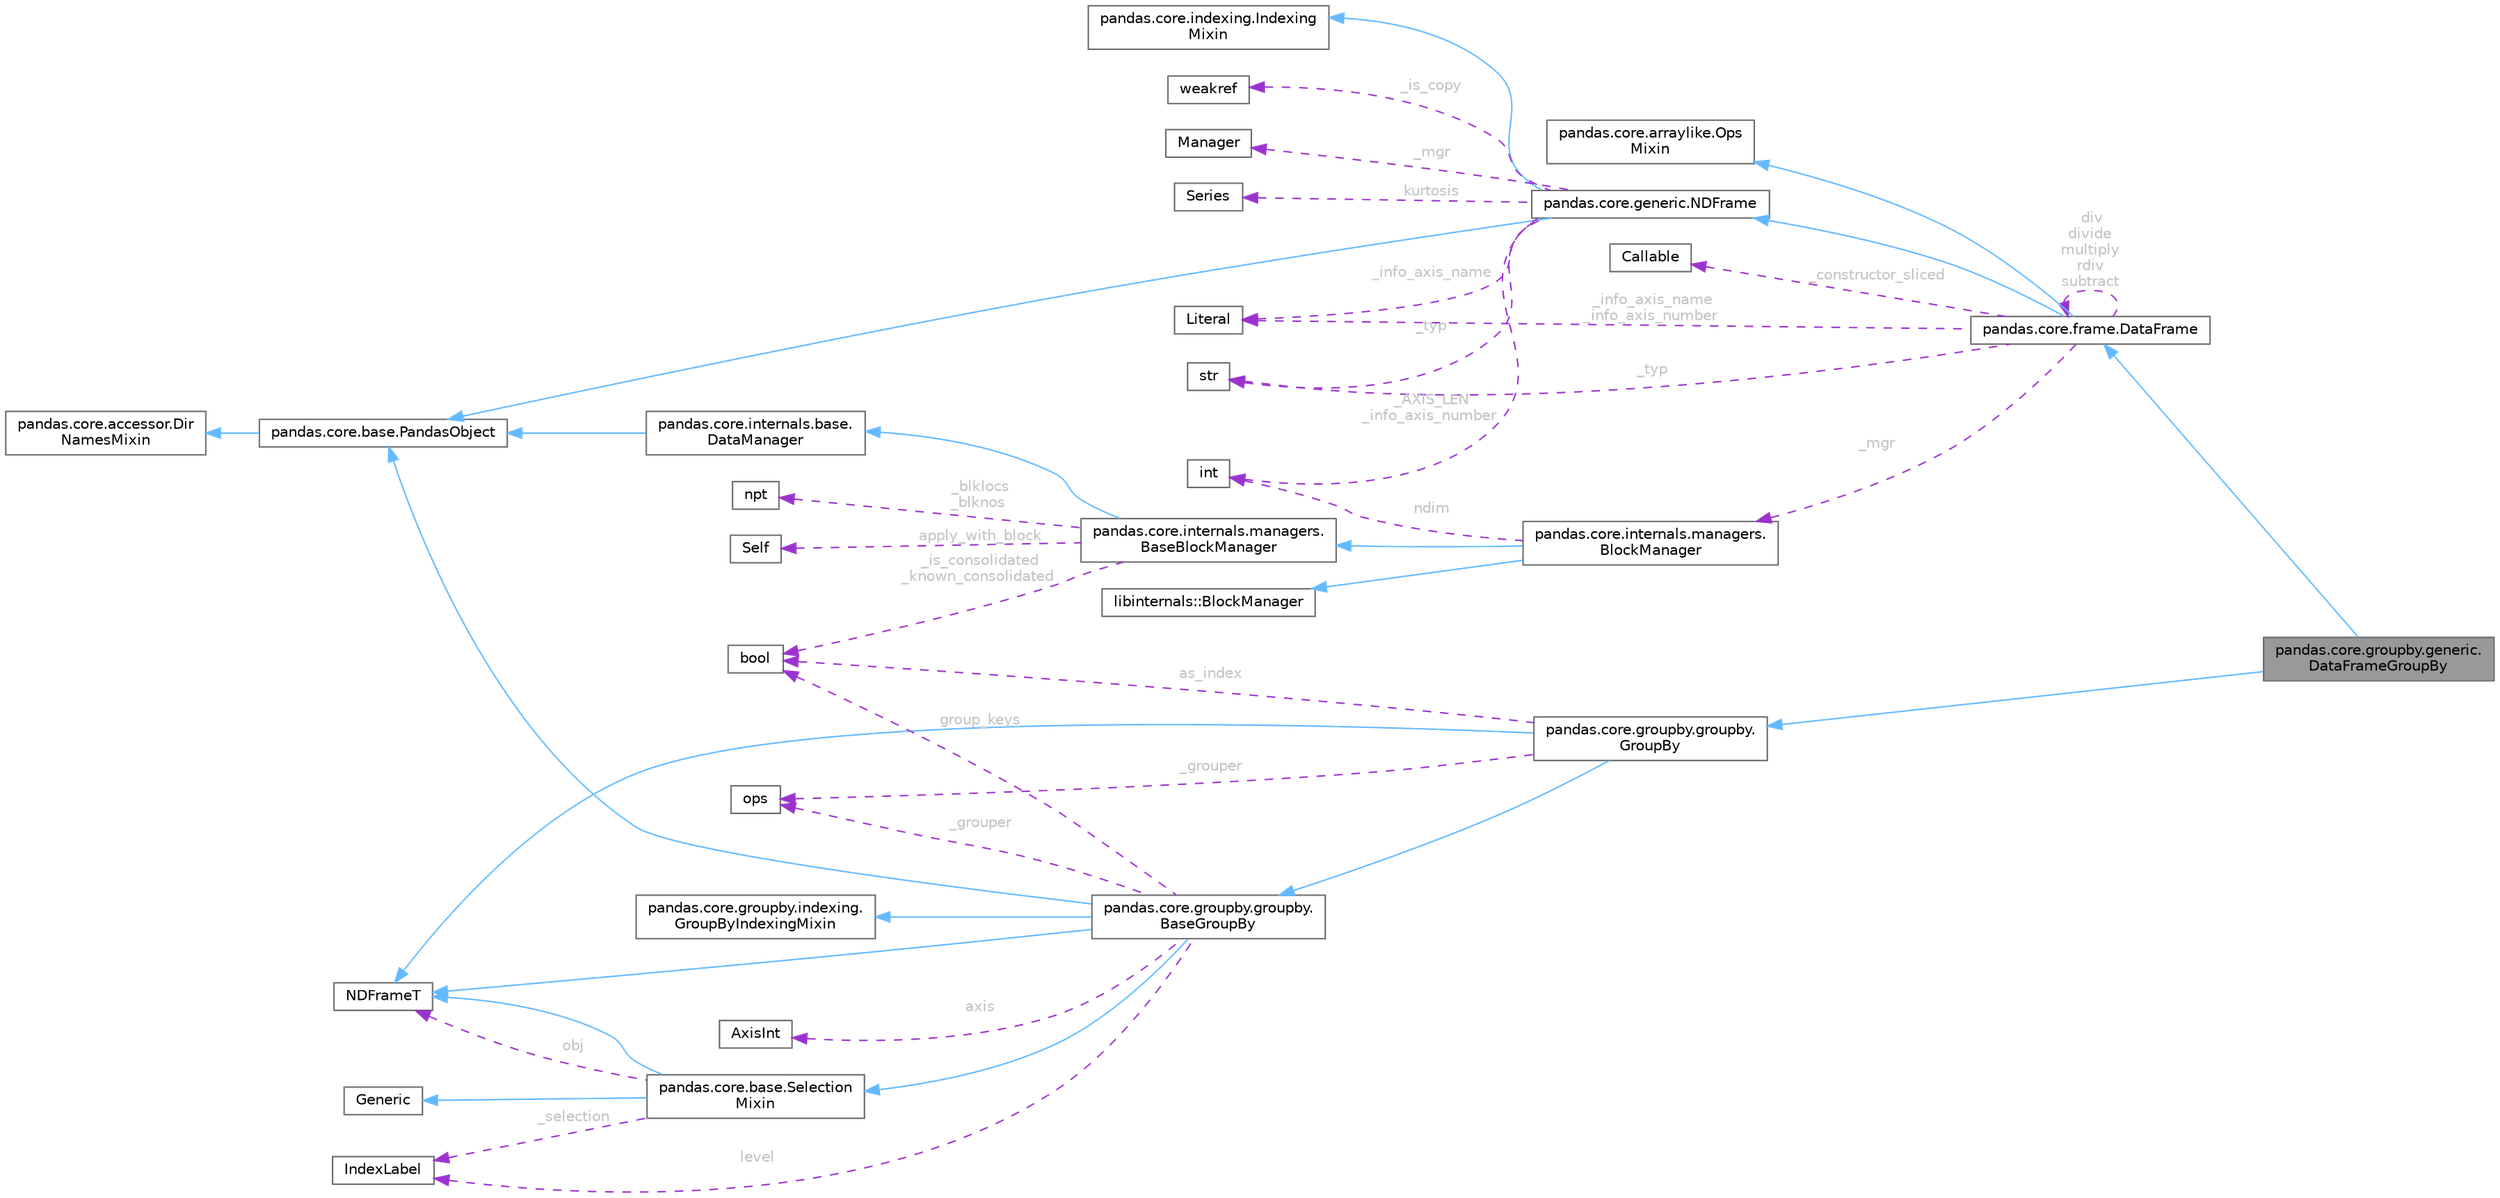 digraph "pandas.core.groupby.generic.DataFrameGroupBy"
{
 // LATEX_PDF_SIZE
  bgcolor="transparent";
  edge [fontname=Helvetica,fontsize=10,labelfontname=Helvetica,labelfontsize=10];
  node [fontname=Helvetica,fontsize=10,shape=box,height=0.2,width=0.4];
  rankdir="LR";
  Node1 [id="Node000001",label="pandas.core.groupby.generic.\lDataFrameGroupBy",height=0.2,width=0.4,color="gray40", fillcolor="grey60", style="filled", fontcolor="black",tooltip=" "];
  Node2 -> Node1 [id="edge43_Node000001_Node000002",dir="back",color="steelblue1",style="solid",tooltip=" "];
  Node2 [id="Node000002",label="pandas.core.groupby.groupby.\lGroupBy",height=0.2,width=0.4,color="gray40", fillcolor="white", style="filled",URL="$classpandas_1_1core_1_1groupby_1_1groupby_1_1GroupBy.html",tooltip=" "];
  Node3 -> Node2 [id="edge44_Node000002_Node000003",dir="back",color="steelblue1",style="solid",tooltip=" "];
  Node3 [id="Node000003",label="pandas.core.groupby.groupby.\lBaseGroupBy",height=0.2,width=0.4,color="gray40", fillcolor="white", style="filled",URL="$classpandas_1_1core_1_1groupby_1_1groupby_1_1BaseGroupBy.html",tooltip=" "];
  Node4 -> Node3 [id="edge45_Node000003_Node000004",dir="back",color="steelblue1",style="solid",tooltip=" "];
  Node4 [id="Node000004",label="pandas.core.base.PandasObject",height=0.2,width=0.4,color="gray40", fillcolor="white", style="filled",URL="$classpandas_1_1core_1_1base_1_1PandasObject.html",tooltip=" "];
  Node5 -> Node4 [id="edge46_Node000004_Node000005",dir="back",color="steelblue1",style="solid",tooltip=" "];
  Node5 [id="Node000005",label="pandas.core.accessor.Dir\lNamesMixin",height=0.2,width=0.4,color="gray40", fillcolor="white", style="filled",URL="$classpandas_1_1core_1_1accessor_1_1DirNamesMixin.html",tooltip=" "];
  Node6 -> Node3 [id="edge47_Node000003_Node000006",dir="back",color="steelblue1",style="solid",tooltip=" "];
  Node6 [id="Node000006",label="pandas.core.base.Selection\lMixin",height=0.2,width=0.4,color="gray40", fillcolor="white", style="filled",URL="$classpandas_1_1core_1_1base_1_1SelectionMixin.html",tooltip=" "];
  Node7 -> Node6 [id="edge48_Node000006_Node000007",dir="back",color="steelblue1",style="solid",tooltip=" "];
  Node7 [id="Node000007",label="Generic",height=0.2,width=0.4,color="gray40", fillcolor="white", style="filled",tooltip=" "];
  Node8 -> Node6 [id="edge49_Node000006_Node000008",dir="back",color="steelblue1",style="solid",tooltip=" "];
  Node8 [id="Node000008",label="NDFrameT",height=0.2,width=0.4,color="gray40", fillcolor="white", style="filled",tooltip=" "];
  Node8 -> Node6 [id="edge50_Node000006_Node000008",dir="back",color="darkorchid3",style="dashed",tooltip=" ",label=" obj",fontcolor="grey" ];
  Node9 -> Node6 [id="edge51_Node000006_Node000009",dir="back",color="darkorchid3",style="dashed",tooltip=" ",label=" _selection",fontcolor="grey" ];
  Node9 [id="Node000009",label="IndexLabel",height=0.2,width=0.4,color="gray40", fillcolor="white", style="filled",tooltip=" "];
  Node8 -> Node3 [id="edge52_Node000003_Node000008",dir="back",color="steelblue1",style="solid",tooltip=" "];
  Node10 -> Node3 [id="edge53_Node000003_Node000010",dir="back",color="steelblue1",style="solid",tooltip=" "];
  Node10 [id="Node000010",label="pandas.core.groupby.indexing.\lGroupByIndexingMixin",height=0.2,width=0.4,color="gray40", fillcolor="white", style="filled",URL="$classpandas_1_1core_1_1groupby_1_1indexing_1_1GroupByIndexingMixin.html",tooltip=" "];
  Node11 -> Node3 [id="edge54_Node000003_Node000011",dir="back",color="darkorchid3",style="dashed",tooltip=" ",label=" axis",fontcolor="grey" ];
  Node11 [id="Node000011",label="AxisInt",height=0.2,width=0.4,color="gray40", fillcolor="white", style="filled",tooltip=" "];
  Node12 -> Node3 [id="edge55_Node000003_Node000012",dir="back",color="darkorchid3",style="dashed",tooltip=" ",label=" _grouper",fontcolor="grey" ];
  Node12 [id="Node000012",label="ops",height=0.2,width=0.4,color="gray40", fillcolor="white", style="filled",tooltip=" "];
  Node9 -> Node3 [id="edge56_Node000003_Node000009",dir="back",color="darkorchid3",style="dashed",tooltip=" ",label=" level",fontcolor="grey" ];
  Node13 -> Node3 [id="edge57_Node000003_Node000013",dir="back",color="darkorchid3",style="dashed",tooltip=" ",label=" group_keys",fontcolor="grey" ];
  Node13 [id="Node000013",label="bool",height=0.2,width=0.4,color="gray40", fillcolor="white", style="filled",tooltip=" "];
  Node8 -> Node2 [id="edge58_Node000002_Node000008",dir="back",color="steelblue1",style="solid",tooltip=" "];
  Node12 -> Node2 [id="edge59_Node000002_Node000012",dir="back",color="darkorchid3",style="dashed",tooltip=" ",label=" _grouper",fontcolor="grey" ];
  Node13 -> Node2 [id="edge60_Node000002_Node000013",dir="back",color="darkorchid3",style="dashed",tooltip=" ",label=" as_index",fontcolor="grey" ];
  Node14 -> Node1 [id="edge61_Node000001_Node000014",dir="back",color="steelblue1",style="solid",tooltip=" "];
  Node14 [id="Node000014",label="pandas.core.frame.DataFrame",height=0.2,width=0.4,color="gray40", fillcolor="white", style="filled",URL="$classpandas_1_1core_1_1frame_1_1DataFrame.html",tooltip=" "];
  Node15 -> Node14 [id="edge62_Node000014_Node000015",dir="back",color="steelblue1",style="solid",tooltip=" "];
  Node15 [id="Node000015",label="pandas.core.generic.NDFrame",height=0.2,width=0.4,color="gray40", fillcolor="white", style="filled",URL="$classpandas_1_1core_1_1generic_1_1NDFrame.html",tooltip=" "];
  Node4 -> Node15 [id="edge63_Node000015_Node000004",dir="back",color="steelblue1",style="solid",tooltip=" "];
  Node16 -> Node15 [id="edge64_Node000015_Node000016",dir="back",color="steelblue1",style="solid",tooltip=" "];
  Node16 [id="Node000016",label="pandas.core.indexing.Indexing\lMixin",height=0.2,width=0.4,color="gray40", fillcolor="white", style="filled",URL="$classpandas_1_1core_1_1indexing_1_1IndexingMixin.html",tooltip=" "];
  Node17 -> Node15 [id="edge65_Node000015_Node000017",dir="back",color="darkorchid3",style="dashed",tooltip=" ",label=" _is_copy",fontcolor="grey" ];
  Node17 [id="Node000017",label="weakref",height=0.2,width=0.4,color="gray40", fillcolor="white", style="filled",tooltip=" "];
  Node18 -> Node15 [id="edge66_Node000015_Node000018",dir="back",color="darkorchid3",style="dashed",tooltip=" ",label=" _mgr",fontcolor="grey" ];
  Node18 [id="Node000018",label="Manager",height=0.2,width=0.4,color="gray40", fillcolor="white", style="filled",tooltip=" "];
  Node19 -> Node15 [id="edge67_Node000015_Node000019",dir="back",color="darkorchid3",style="dashed",tooltip=" ",label=" _typ",fontcolor="grey" ];
  Node19 [id="Node000019",label="str",height=0.2,width=0.4,color="gray40", fillcolor="white", style="filled",tooltip=" "];
  Node20 -> Node15 [id="edge68_Node000015_Node000020",dir="back",color="darkorchid3",style="dashed",tooltip=" ",label=" _AXIS_LEN\n_info_axis_number",fontcolor="grey" ];
  Node20 [id="Node000020",label="int",height=0.2,width=0.4,color="gray40", fillcolor="white", style="filled",tooltip=" "];
  Node21 -> Node15 [id="edge69_Node000015_Node000021",dir="back",color="darkorchid3",style="dashed",tooltip=" ",label=" _info_axis_name",fontcolor="grey" ];
  Node21 [id="Node000021",label="Literal",height=0.2,width=0.4,color="gray40", fillcolor="white", style="filled",tooltip=" "];
  Node22 -> Node15 [id="edge70_Node000015_Node000022",dir="back",color="darkorchid3",style="dashed",tooltip=" ",label=" kurtosis",fontcolor="grey" ];
  Node22 [id="Node000022",label="Series",height=0.2,width=0.4,color="gray40", fillcolor="white", style="filled",tooltip=" "];
  Node23 -> Node14 [id="edge71_Node000014_Node000023",dir="back",color="steelblue1",style="solid",tooltip=" "];
  Node23 [id="Node000023",label="pandas.core.arraylike.Ops\lMixin",height=0.2,width=0.4,color="gray40", fillcolor="white", style="filled",URL="$classpandas_1_1core_1_1arraylike_1_1OpsMixin.html",tooltip=" "];
  Node19 -> Node14 [id="edge72_Node000014_Node000019",dir="back",color="darkorchid3",style="dashed",tooltip=" ",label=" _typ",fontcolor="grey" ];
  Node24 -> Node14 [id="edge73_Node000014_Node000024",dir="back",color="darkorchid3",style="dashed",tooltip=" ",label=" _mgr",fontcolor="grey" ];
  Node24 [id="Node000024",label="pandas.core.internals.managers.\lBlockManager",height=0.2,width=0.4,color="gray40", fillcolor="white", style="filled",URL="$classpandas_1_1core_1_1internals_1_1managers_1_1BlockManager.html",tooltip=" "];
  Node25 -> Node24 [id="edge74_Node000024_Node000025",dir="back",color="steelblue1",style="solid",tooltip=" "];
  Node25 [id="Node000025",label="libinternals::BlockManager",height=0.2,width=0.4,color="gray40", fillcolor="white", style="filled",tooltip=" "];
  Node26 -> Node24 [id="edge75_Node000024_Node000026",dir="back",color="steelblue1",style="solid",tooltip=" "];
  Node26 [id="Node000026",label="pandas.core.internals.managers.\lBaseBlockManager",height=0.2,width=0.4,color="gray40", fillcolor="white", style="filled",URL="$classpandas_1_1core_1_1internals_1_1managers_1_1BaseBlockManager.html",tooltip=" "];
  Node27 -> Node26 [id="edge76_Node000026_Node000027",dir="back",color="steelblue1",style="solid",tooltip=" "];
  Node27 [id="Node000027",label="pandas.core.internals.base.\lDataManager",height=0.2,width=0.4,color="gray40", fillcolor="white", style="filled",URL="$classpandas_1_1core_1_1internals_1_1base_1_1DataManager.html",tooltip=" "];
  Node4 -> Node27 [id="edge77_Node000027_Node000004",dir="back",color="steelblue1",style="solid",tooltip=" "];
  Node28 -> Node26 [id="edge78_Node000026_Node000028",dir="back",color="darkorchid3",style="dashed",tooltip=" ",label=" _blklocs\n_blknos",fontcolor="grey" ];
  Node28 [id="Node000028",label="npt",height=0.2,width=0.4,color="gray40", fillcolor="white", style="filled",tooltip=" "];
  Node13 -> Node26 [id="edge79_Node000026_Node000013",dir="back",color="darkorchid3",style="dashed",tooltip=" ",label=" _is_consolidated\n_known_consolidated",fontcolor="grey" ];
  Node29 -> Node26 [id="edge80_Node000026_Node000029",dir="back",color="darkorchid3",style="dashed",tooltip=" ",label=" apply_with_block",fontcolor="grey" ];
  Node29 [id="Node000029",label="Self",height=0.2,width=0.4,color="gray40", fillcolor="white", style="filled",tooltip=" "];
  Node20 -> Node24 [id="edge81_Node000024_Node000020",dir="back",color="darkorchid3",style="dashed",tooltip=" ",label=" ndim",fontcolor="grey" ];
  Node30 -> Node14 [id="edge82_Node000014_Node000030",dir="back",color="darkorchid3",style="dashed",tooltip=" ",label=" _constructor_sliced",fontcolor="grey" ];
  Node30 [id="Node000030",label="Callable",height=0.2,width=0.4,color="gray40", fillcolor="white", style="filled",tooltip=" "];
  Node14 -> Node14 [id="edge83_Node000014_Node000014",dir="back",color="darkorchid3",style="dashed",tooltip=" ",label=" div\ndivide\nmultiply\nrdiv\nsubtract",fontcolor="grey" ];
  Node21 -> Node14 [id="edge84_Node000014_Node000021",dir="back",color="darkorchid3",style="dashed",tooltip=" ",label=" _info_axis_name\n_info_axis_number",fontcolor="grey" ];
}
